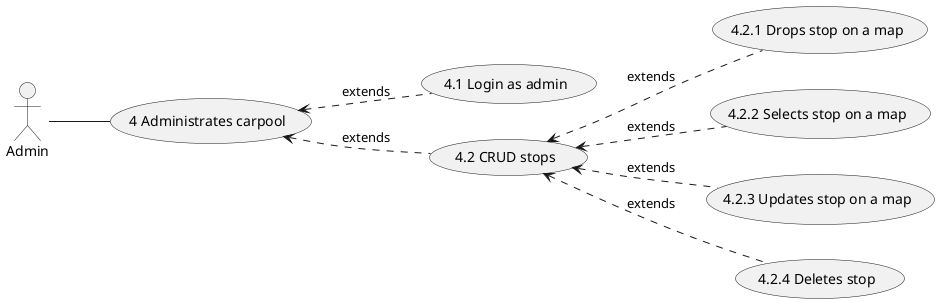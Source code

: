 @startuml
left to right direction

:admin: as "Admin"

usecase uc4 as "4 Administrates carpool"
usecase uc41 as "4.1 Login as admin"
usecase uc42 as "4.2 CRUD stops"
usecase uc421 as "4.2.1 Drops stop on a map"
usecase uc422 as "4.2.2 Selects stop on a map"
usecase uc423 as "4.2.3 Updates stop on a map"
usecase uc424 as "4.2.4 Deletes stop"


admin -- uc4
uc4 <.. uc41: extends
uc4 <.. uc42: extends
uc42 <.. uc421: extends
uc42 <.. uc422: extends
uc42 <.. uc423: extends
uc42 <.. uc424: extends

@enduml
